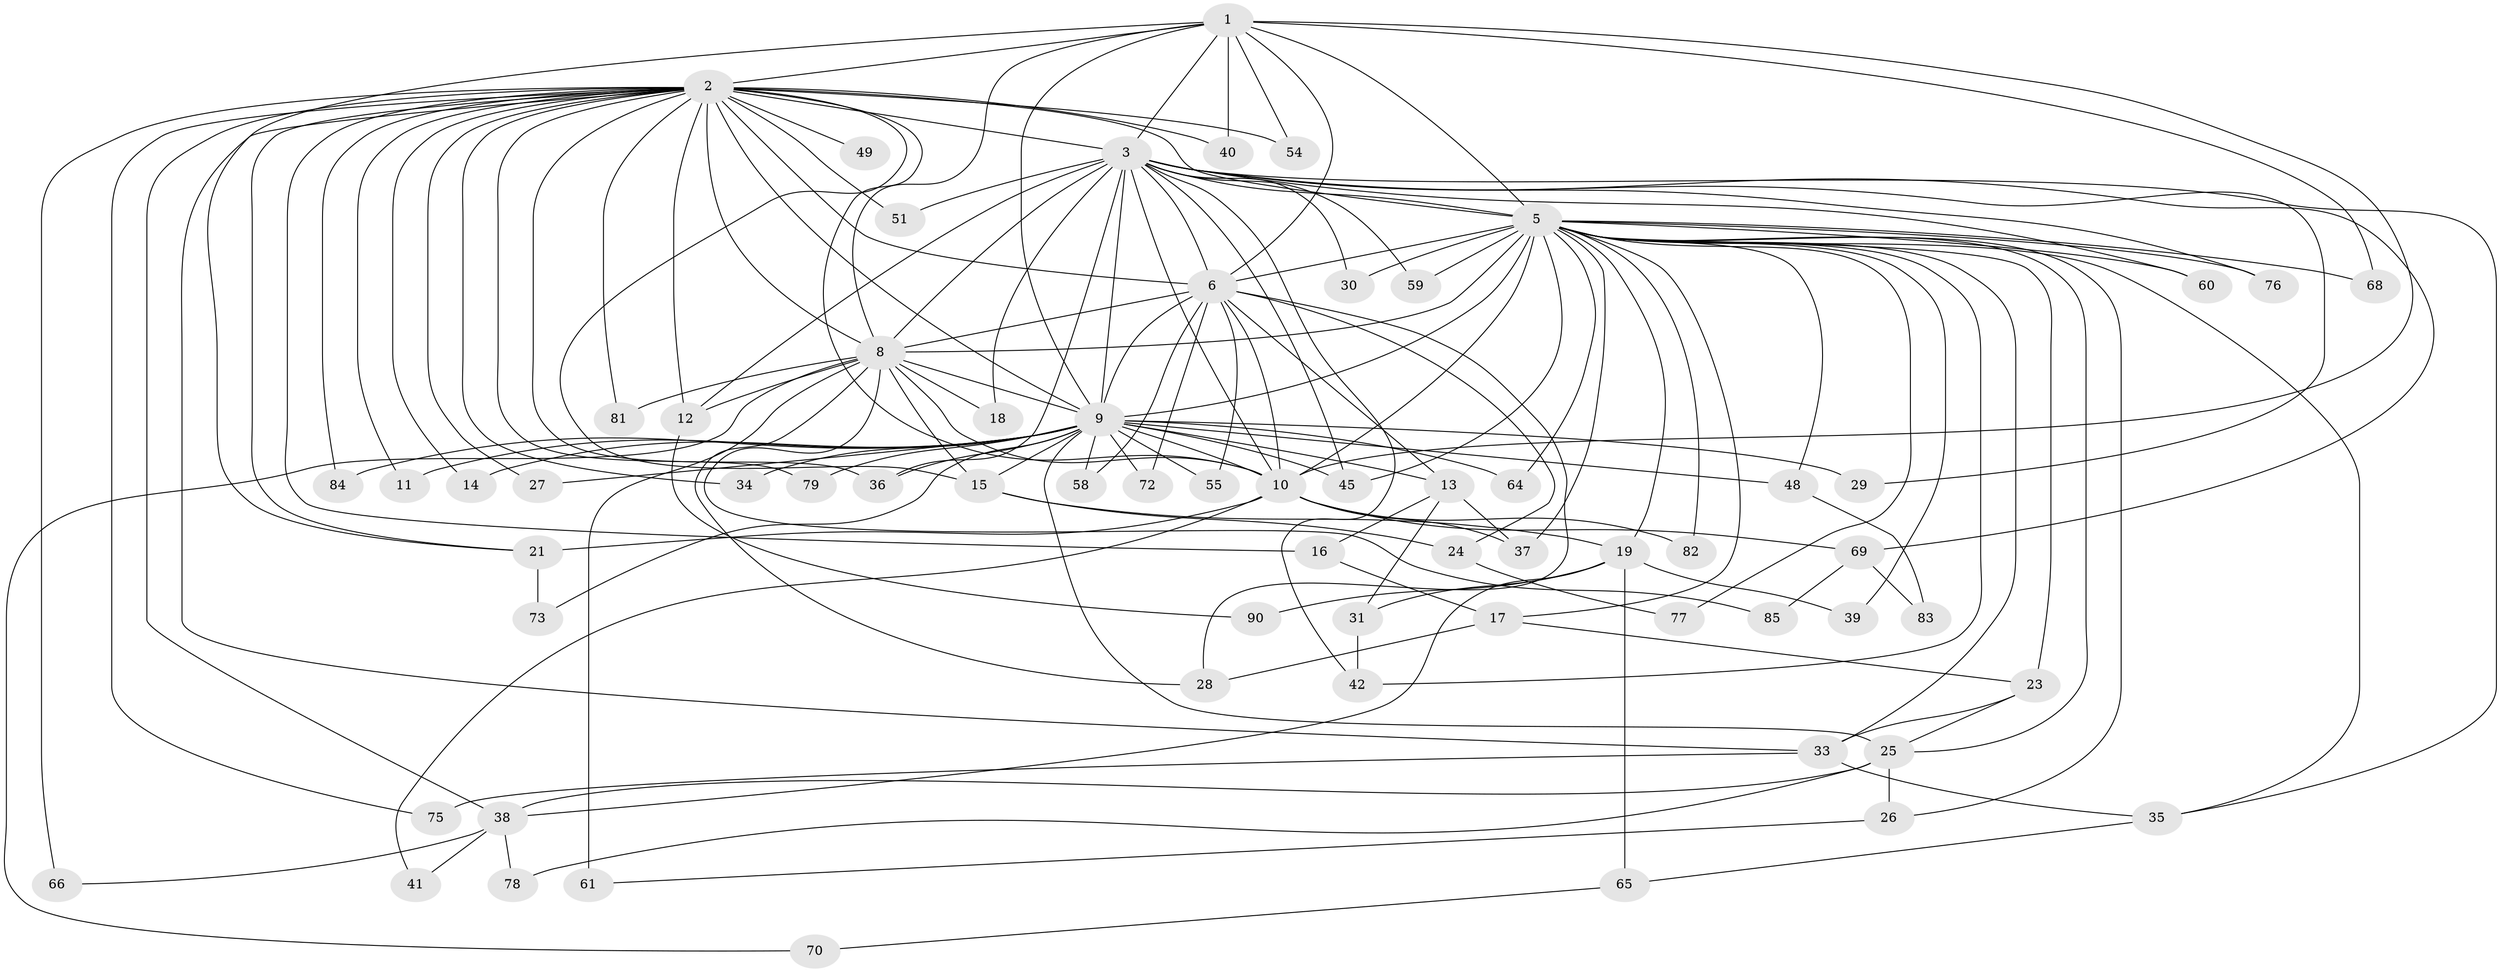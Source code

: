 // original degree distribution, {15: 0.022222222222222223, 20: 0.011111111111111112, 21: 0.011111111111111112, 22: 0.011111111111111112, 16: 0.022222222222222223, 25: 0.011111111111111112, 19: 0.011111111111111112, 27: 0.011111111111111112, 3: 0.2111111111111111, 5: 0.05555555555555555, 2: 0.5333333333333333, 4: 0.06666666666666667, 6: 0.022222222222222223}
// Generated by graph-tools (version 1.1) at 2025/10/02/27/25 16:10:56]
// undirected, 66 vertices, 155 edges
graph export_dot {
graph [start="1"]
  node [color=gray90,style=filled];
  1 [super="+89"];
  2 [super="+4"];
  3 [super="+57"];
  5 [super="+7"];
  6 [super="+71"];
  8 [super="+53"];
  9 [super="+50"];
  10 [super="+62"];
  11;
  12 [super="+22"];
  13 [super="+20"];
  14;
  15 [super="+63"];
  16 [super="+56"];
  17;
  18;
  19 [super="+32"];
  21 [super="+44"];
  23;
  24;
  25 [super="+43"];
  26;
  27;
  28 [super="+87"];
  29;
  30;
  31;
  33 [super="+46"];
  34;
  35 [super="+80"];
  36;
  37 [super="+52"];
  38 [super="+47"];
  39;
  40;
  41;
  42 [super="+67"];
  45 [super="+88"];
  48;
  49;
  51;
  54;
  55;
  58;
  59;
  60;
  61 [super="+74"];
  64;
  65;
  66 [super="+86"];
  68;
  69;
  70;
  72;
  73;
  75;
  76;
  77;
  78;
  79;
  81;
  82;
  83;
  84;
  85;
  90;
  1 -- 2 [weight=2];
  1 -- 3;
  1 -- 5 [weight=3];
  1 -- 6;
  1 -- 8 [weight=2];
  1 -- 9;
  1 -- 10;
  1 -- 21;
  1 -- 40;
  1 -- 54;
  1 -- 68;
  2 -- 3 [weight=2];
  2 -- 5 [weight=4];
  2 -- 6 [weight=2];
  2 -- 8 [weight=2];
  2 -- 9 [weight=2];
  2 -- 10 [weight=2];
  2 -- 11 [weight=2];
  2 -- 14;
  2 -- 15;
  2 -- 33;
  2 -- 54;
  2 -- 75;
  2 -- 79;
  2 -- 81;
  2 -- 66 [weight=2];
  2 -- 16 [weight=2];
  2 -- 84;
  2 -- 21;
  2 -- 27;
  2 -- 34;
  2 -- 36;
  2 -- 40;
  2 -- 49;
  2 -- 51;
  2 -- 38;
  2 -- 12;
  3 -- 5 [weight=2];
  3 -- 6;
  3 -- 8;
  3 -- 9;
  3 -- 10;
  3 -- 12;
  3 -- 18;
  3 -- 29;
  3 -- 30;
  3 -- 35;
  3 -- 45;
  3 -- 51;
  3 -- 59;
  3 -- 60;
  3 -- 69;
  3 -- 76;
  3 -- 36;
  3 -- 42;
  5 -- 6 [weight=3];
  5 -- 8 [weight=2];
  5 -- 9 [weight=2];
  5 -- 10 [weight=2];
  5 -- 17;
  5 -- 23;
  5 -- 30;
  5 -- 59;
  5 -- 68;
  5 -- 76;
  5 -- 77;
  5 -- 64;
  5 -- 82;
  5 -- 19 [weight=2];
  5 -- 25;
  5 -- 26;
  5 -- 35;
  5 -- 39;
  5 -- 42;
  5 -- 48;
  5 -- 60;
  5 -- 37;
  5 -- 33;
  5 -- 45;
  6 -- 8;
  6 -- 9;
  6 -- 10;
  6 -- 13 [weight=2];
  6 -- 24;
  6 -- 55;
  6 -- 58;
  6 -- 72;
  6 -- 28;
  8 -- 9;
  8 -- 10;
  8 -- 12;
  8 -- 18;
  8 -- 28;
  8 -- 61 [weight=2];
  8 -- 70;
  8 -- 81;
  8 -- 85;
  8 -- 15;
  9 -- 10;
  9 -- 13;
  9 -- 14;
  9 -- 15;
  9 -- 25;
  9 -- 27;
  9 -- 29;
  9 -- 34;
  9 -- 36;
  9 -- 45;
  9 -- 48;
  9 -- 55;
  9 -- 58;
  9 -- 64;
  9 -- 72;
  9 -- 73;
  9 -- 79;
  9 -- 84;
  9 -- 11;
  10 -- 37;
  10 -- 41;
  10 -- 69;
  10 -- 82;
  10 -- 21 [weight=2];
  12 -- 90;
  13 -- 16;
  13 -- 37;
  13 -- 31;
  15 -- 19;
  15 -- 24;
  16 -- 17;
  17 -- 23;
  17 -- 28;
  19 -- 31;
  19 -- 65;
  19 -- 38;
  19 -- 39;
  19 -- 90;
  21 -- 73;
  23 -- 33;
  23 -- 25;
  24 -- 77;
  25 -- 26;
  25 -- 38;
  25 -- 78;
  26 -- 61;
  31 -- 42;
  33 -- 75;
  33 -- 35;
  35 -- 65;
  38 -- 41;
  38 -- 66;
  38 -- 78;
  48 -- 83;
  65 -- 70;
  69 -- 83;
  69 -- 85;
}
